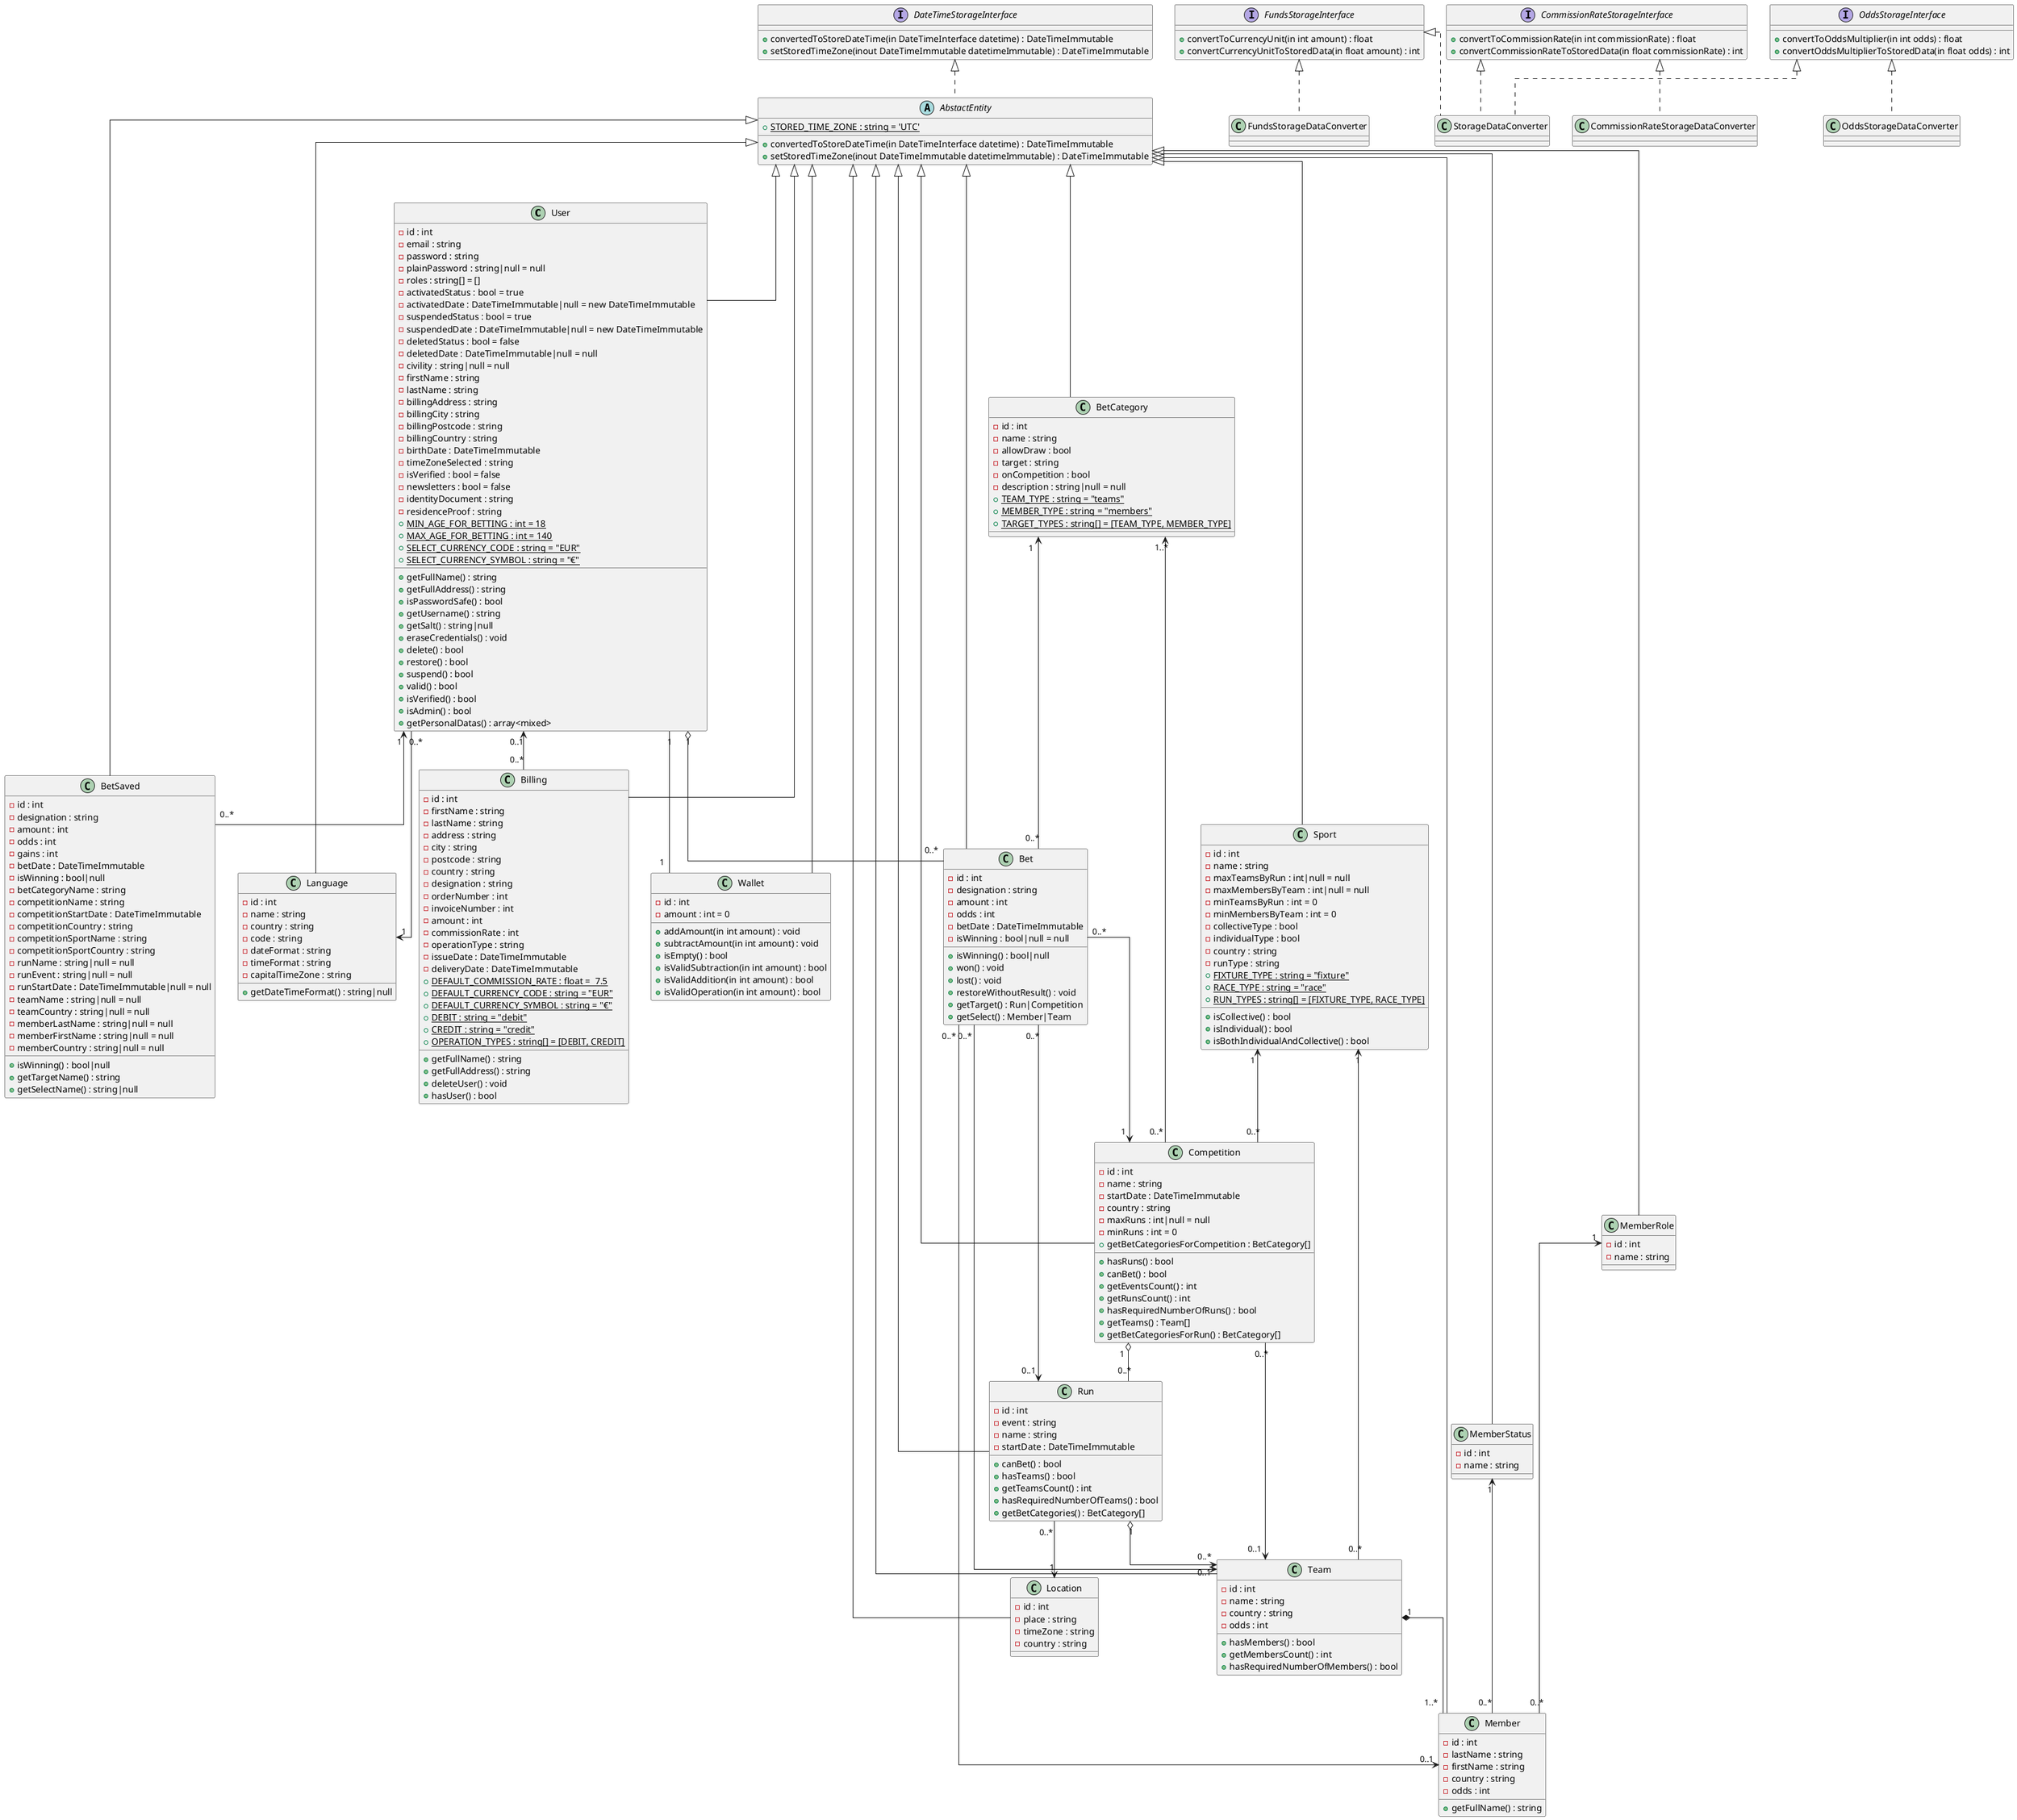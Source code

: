 @startuml parisportif5
skinparam linetype ortho
'plantuml
'Relations :
    'Un utilisateur a une liste des paris qu'il a fait
    User "1" <-- "0..*" BetSaved
    'Un utilisateur a une langue sélectionnée
    User "0..*" --> "1" Language
    'Une facture n'est pas pas forcément lié à un utilisateur existant
    User "0..1" <-- "0..*" Billing
    'Un paris a un type
    BetCategory "1" <-- "0..*" Bet
    'Un utilisateur a un porte-feuille
    User "1" -- "1" Wallet
    'Un utilisateur a des paris
    User "1" o-- "0..*" Bet
    'La compétition a une équipe gagnante
    Competition "0..*" --> "0..1" Team
    'Une compétition a plusieurs rencontre ou course
    Competition "1" o-- "0..*" Run
    'Une rencontre ou une course a un lieu
    Run "0..*" --> "1" Location
    'Une rencontre ou une course a plusieurs équipes
    Run "1" o--> "0..*" Team
    'Une équipe a plusieurs membre
    Team "1" *-- "1..*" Member
    'Une compétition a un sport
    Sport "1" <-- "0..*" Competition
    'Une compétition a une liste de catégorie de paris
    BetCategory "1..*" <-- "0..*" Competition
    'Une équipe a un sport
    Sport "1" <-- "0..*" Team
    'Un membre a un rôle (fonction) tel que pilote, joueur
    MemberRole "1" <-- "0..*" Member
    'Un membre a un status (blessé, titulaire)
    MemberStatus "1" <-- "0..*" Member
    'Liaison potentiel entre un paris et une compétition
    Bet "0..*" --> "1" Competition
    'Liaison potentiel entre un paris et une rencontre ou course
    Bet "0..*" --> "0..1" Run
    'Liaison potentiel entre un paris et une équipe
    Bet "0..*" --> "0..1" Team
    'Liaison potentiel entre un paris et un membre
    Bet "0..*" --> "0..1" Member
    'Implémentation de l'interface FundsStorageInterface par la classe FundsStorageDataConverter
    FundsStorageInterface <|.. FundsStorageDataConverter
    'Implémentation de l'interface CommissionRateStorageInterface par la classe CommissionRateStorageDataConverter
    CommissionRateStorageInterface <|.. CommissionRateStorageDataConverter
    'Implémentation de l'interface OddsStorageInterface par la classe OddsStorageDataConverter
    OddsStorageInterface <|.. OddsStorageDataConverter
    'Implémentation de l'interface FundsStorageInterface par la classe StorageDataConverter
    FundsStorageInterface <|.. StorageDataConverter
    'Implémentation de l'interface CommissionRateStorageInterface par la classe StorageDataConverter
    CommissionRateStorageInterface <|.. StorageDataConverter
    'Implémentation de l'interface OddsStorageInterface par la classe StorageDataConverter
    OddsStorageInterface <|.. StorageDataConverter
    'Implémentation de l'interface DateTimeStorageInterface par la classe abstraite AbstactEntity
    DateTimeStorageInterface <|.. AbstactEntity
    '
    AbstactEntity <|-- Bet
    AbstactEntity <|-- Competition
    AbstactEntity <|-- Run
    AbstactEntity <|-- Billing
    AbstactEntity <|-- User
    AbstactEntity <|-- BetSaved
    AbstactEntity <|-- MemberRole
    AbstactEntity <|-- MemberStatus
    AbstactEntity <|-- Member
    AbstactEntity <|-- Wallet
    AbstactEntity <|-- Team
    AbstactEntity <|-- Language
    AbstactEntity <|-- Location
    AbstactEntity <|-- Sport
    AbstactEntity <|-- BetCategory
'Définitions des classes :
    'Pour convertir le montant enregistré dans la BDD en unité monétaire et vice versa
    interface FundsStorageInterface {
        +convertToCurrencyUnit(in int amount) : float
        +convertCurrencyUnitToStoredData(in float amount) : int
    }
    'Pour convertir le taux de commission enregistré dans la BDD en pourcentage et vice versa
    interface CommissionRateStorageInterface {
        +convertToCommissionRate(in int commissionRate) : float
        +convertCommissionRateToStoredData(in float commissionRate) : int
    }
    'Pour convertir la côte enregistré dans la BDD en float et vice versa
    interface OddsStorageInterface {
        +convertToOddsMultiplier(in int odds) : float
        +convertOddsMultiplierToStoredData(in float odds) : int
    }
    'Pour convertir la date et heure au format de la BDD
    interface DateTimeStorageInterface {
        +convertedToStoreDateTime(in DateTimeInterface datetime) : DateTimeImmutable
        +setStoredTimeZone(inout DateTimeImmutable datetimeImmutable) : DateTimeImmutable
    }
    abstract AbstactEntity {
        +{static} STORED_TIME_ZONE : string = 'UTC'
        +convertedToStoreDateTime(in DateTimeInterface datetime) : DateTimeImmutable
        +setStoredTimeZone(inout DateTimeImmutable datetimeImmutable) : DateTimeImmutable
    }
    'Liste des paris que les utilisateurs ont fait
    class BetSaved {
        -id : int
        -designation : string
        -amount : int
        -odds : int
        -gains : int
        -betDate : DateTimeImmutable
        -isWinning : bool|null
        -betCategoryName : string
        -competitionName : string
        -competitionStartDate : DateTimeImmutable
        -competitionCountry : string
        -competitionSportName : string
        -competitionSportCountry : string
        -runName : string|null = null
        -runEvent : string|null = null
        -runStartDate : DateTimeImmutable|null = null
        -teamName : string|null = null
        -teamCountry : string|null = null
        -memberLastName : string|null = null
        -memberFirstName : string|null = null
        -memberCountry : string|null = null
        +isWinning() : bool|null
        +getTargetName() : string
        +getSelectName() : string|null
    }
    'Rôle du membre (pilote, co-pilote, joueur)
    class MemberRole {
        -id : int
        -name : string
    }
    'Statut du membre (blessé, remplaçant, titulaire)
    class MemberStatus {
        -id : int
        -name : string
    }
    'Porte-feuille de l'utilisateur avec des fonds (de l'argent gagnés)
    class Wallet {
        -id : int
        -amount : int = 0
        +addAmount(in int amount) : void
        +subtractAmount(in int amount) : void
        +isEmpty() : bool
        +isValidSubtraction(in int amount) : bool
        +isValidAddition(in int amount) : bool
        +isValidOperation(in int amount) : bool
    }
    'Utilisateur avec un compte
    class User {
        -id : int
        -email : string
        -password : string
        -plainPassword : string|null = null
        -roles : string[] = []
        -activatedStatus : bool = true
        -activatedDate : DateTimeImmutable|null = new DateTimeImmutable
        -suspendedStatus : bool = true
        -suspendedDate : DateTimeImmutable|null = new DateTimeImmutable
        -deletedStatus : bool = false
        -deletedDate : DateTimeImmutable|null = null
        -civility : string|null = null
        -firstName : string
        -lastName : string
        -billingAddress : string
        -billingCity : string
        -billingPostcode : string
        -billingCountry : string
        -birthDate : DateTimeImmutable
        -timeZoneSelected : string
        -isVerified : bool = false
        -newsletters : bool = false
        -identityDocument : string
        -residenceProof : string
        +{static} MIN_AGE_FOR_BETTING : int = 18
        +{static} MAX_AGE_FOR_BETTING : int = 140
        +{static} SELECT_CURRENCY_CODE : string = "EUR"
        +{static} SELECT_CURRENCY_SYMBOL : string = "€"
        +getFullName() : string
        +getFullAddress() : string
        +isPasswordSafe() : bool
        +getUsername() : string
        +getSalt() : string|null
        +eraseCredentials() : void
        +delete() : bool
        +restore() : bool
        +suspend() : bool
        +valid() : bool
        +isVerified() : bool
        +isAdmin() : bool
        +getPersonalDatas() : array<mixed>
    }
    'Langue d'affichage de l'utilisateur
    class Language {
        -id : int
        -name : string
        -country : string
        -code : string
        -dateFormat : string
        -timeFormat : string
        -capitalTimeZone : string
        +getDateTimeFormat() : string|null
    }
    'Factures (type=débit ou crédit)
    class Billing {
        -id : int
        -firstName : string
        -lastName : string
        -address : string
        -city : string
        -postcode : string
        -country : string
        -designation : string
        -orderNumber : int
        -invoiceNumber : int
        -amount : int
        -commissionRate : int
        -operationType : string
        -issueDate : DateTimeImmutable
        -deliveryDate : DateTimeImmutable
        +{static} DEFAULT_COMMISSION_RATE : float =  7.5
        +{static} DEFAULT_CURRENCY_CODE : string = "EUR"
        +{static} DEFAULT_CURRENCY_SYMBOL : string = "€"
        +{static} DEBIT : string = "debit"
        +{static} CREDIT : string = "credit"
        +{static} OPERATION_TYPES : string[] = [DEBIT, CREDIT]
        +getFullName() : string
        +getFullAddress() : string
        +deleteUser() : void
        +hasUser() : bool
    }
    'Un paris
    class Bet {
        -id : int
        -designation : string
        -amount : int
        -odds : int
        -betDate : DateTimeImmutable
        -isWinning : bool|null = null
        +isWinning() : bool|null
        +won() : void
        +lost() : void
        +restoreWithoutResult() : void
        +getTarget() : Run|Competition
        +getSelect() : Member|Team
    }
    'Catégorie de paris (ex: Paris sur le résultat)
    class BetCategory {
        -id : int
        -name : string
        -allowDraw : bool
        -target : string
        -onCompetition : bool
        -description : string|null = null
        +{static} TEAM_TYPE : string = "teams"
        +{static} MEMBER_TYPE : string = "members"
        +{static} TARGET_TYPES : string[] = [TEAM_TYPE, MEMBER_TYPE]
    }
    'Lieu de la rencontre/course
    class Location {
        -id : int
        -place : string
        -timeZone : string
        -country : string
    }
    'Sport pratiqué (runtype = fixture(match), race(course)) (type = collectif ou individuel ou les deux)
    class Sport {
        -id : int
        -name : string
        -maxTeamsByRun : int|null = null
        -maxMembersByTeam : int|null = null
        -minTeamsByRun : int = 0
        -minMembersByTeam : int = 0
        -collectiveType : bool
        -individualType : bool
        -country : string
        -runType : string
        +{static} FIXTURE_TYPE : string = "fixture"
        +{static} RACE_TYPE : string = "race"
        +{static} RUN_TYPES : string[] = [FIXTURE_TYPE, RACE_TYPE]
        +isCollective() : bool
        +isIndividual() : bool
        +isBothIndividualAndCollective() : bool
    }
    'Compétition (JO, Ligue des Champions, F1 Championnat du monde)
    class Competition {
        -id : int
        -name : string
        -startDate : DateTimeImmutable
        -country : string
        -maxRuns : int|null = null
        -minRuns : int = 0
        +hasRuns() : bool
        +canBet() : bool
        +getEventsCount() : int
        +getRunsCount() : int
        +hasRequiredNumberOfRuns() : bool
        +getTeams() : Team[]
        +getBetCategoriesForCompetition : BetCategory[]
        +getBetCategoriesForRun() : BetCategory[]
    }
    'Un match, une rencontre, une course
    class Run {
        -id : int
        -event : string
        -name : string
        -startDate : DateTimeImmutable
        +canBet() : bool
        +hasTeams() : bool
        +getTeamsCount() : int
        +hasRequiredNumberOfTeams() : bool
        +getBetCategories() : BetCategory[]
    }
    'Joueur ou sportif ou pilote
    class Member {
        -id : int
        -lastName : string
        -firstName : string
        -country : string
        -odds : int
        +getFullName() : string
    }
    'Équipes qui participe à une rencontre, à une course
    class Team {
        -id : int
        -name : string
        -country : string
        -odds : int
        +hasMembers() : bool
        +getMembersCount() : int
        +hasRequiredNumberOfMembers() : bool
    }
@enduml

